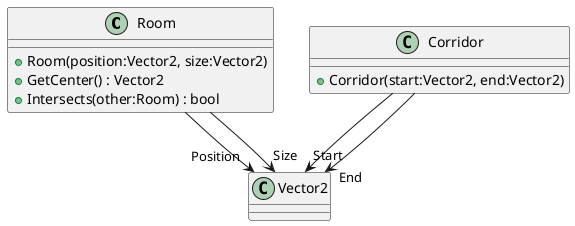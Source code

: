 @startuml
class Room {
    + Room(position:Vector2, size:Vector2)
    + GetCenter() : Vector2
    + Intersects(other:Room) : bool
}
class Corridor {
    + Corridor(start:Vector2, end:Vector2)
}
Room --> "Position" Vector2
Room --> "Size" Vector2
Corridor --> "Start" Vector2
Corridor --> "End" Vector2
@enduml
